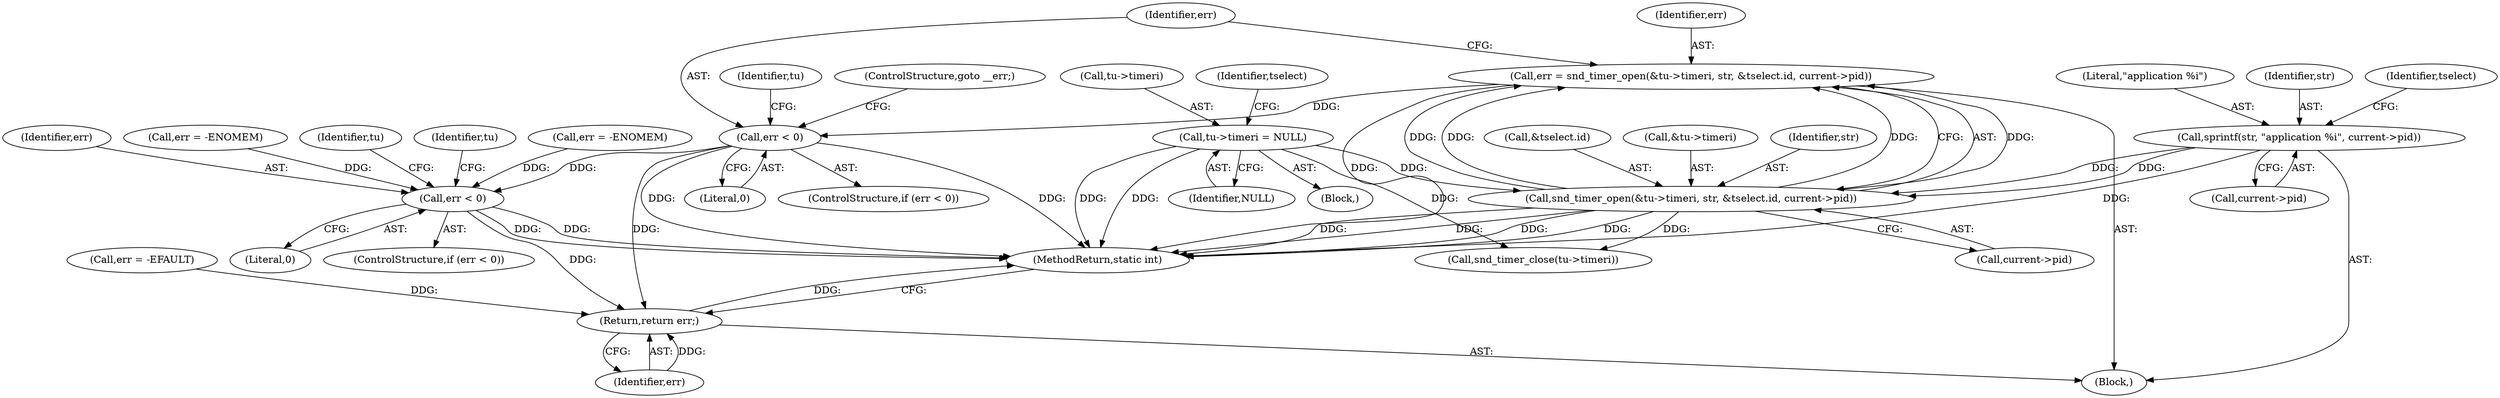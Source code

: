 digraph "0_linux_af368027a49a751d6ff4ee9e3f9961f35bb4fede_2@API" {
"1000164" [label="(Call,err = snd_timer_open(&tu->timeri, str, &tselect.id, current->pid))"];
"1000166" [label="(Call,snd_timer_open(&tu->timeri, str, &tselect.id, current->pid))"];
"1000125" [label="(Call,tu->timeri = NULL)"];
"1000143" [label="(Call,sprintf(str, \"application %i\", current->pid))"];
"1000180" [label="(Call,err < 0)"];
"1000254" [label="(Call,err < 0)"];
"1000305" [label="(Return,return err;)"];
"1000306" [label="(Identifier,err)"];
"1000253" [label="(ControlStructure,if (err < 0))"];
"1000255" [label="(Identifier,err)"];
"1000183" [label="(ControlStructure,goto __err;)"];
"1000129" [label="(Identifier,NULL)"];
"1000254" [label="(Call,err < 0)"];
"1000165" [label="(Identifier,err)"];
"1000307" [label="(MethodReturn,static int)"];
"1000172" [label="(Call,&tselect.id)"];
"1000258" [label="(Call,snd_timer_close(tu->timeri))"];
"1000120" [label="(Block,)"];
"1000125" [label="(Call,tu->timeri = NULL)"];
"1000167" [label="(Call,&tu->timeri)"];
"1000143" [label="(Call,sprintf(str, \"application %i\", current->pid))"];
"1000103" [label="(Block,)"];
"1000180" [label="(Call,err < 0)"];
"1000171" [label="(Identifier,str)"];
"1000256" [label="(Literal,0)"];
"1000249" [label="(Call,err = -ENOMEM)"];
"1000144" [label="(Identifier,str)"];
"1000126" [label="(Call,tu->timeri)"];
"1000260" [label="(Identifier,tu)"];
"1000186" [label="(Identifier,tu)"];
"1000176" [label="(Call,current->pid)"];
"1000181" [label="(Identifier,err)"];
"1000166" [label="(Call,snd_timer_open(&tu->timeri, str, &tselect.id, current->pid))"];
"1000133" [label="(Identifier,tselect)"];
"1000272" [label="(Identifier,tu)"];
"1000225" [label="(Call,err = -ENOMEM)"];
"1000138" [label="(Call,err = -EFAULT)"];
"1000164" [label="(Call,err = snd_timer_open(&tu->timeri, str, &tselect.id, current->pid))"];
"1000182" [label="(Literal,0)"];
"1000179" [label="(ControlStructure,if (err < 0))"];
"1000146" [label="(Call,current->pid)"];
"1000153" [label="(Identifier,tselect)"];
"1000305" [label="(Return,return err;)"];
"1000145" [label="(Literal,\"application %i\")"];
"1000164" -> "1000103"  [label="AST: "];
"1000164" -> "1000166"  [label="CFG: "];
"1000165" -> "1000164"  [label="AST: "];
"1000166" -> "1000164"  [label="AST: "];
"1000181" -> "1000164"  [label="CFG: "];
"1000164" -> "1000307"  [label="DDG: "];
"1000166" -> "1000164"  [label="DDG: "];
"1000166" -> "1000164"  [label="DDG: "];
"1000166" -> "1000164"  [label="DDG: "];
"1000166" -> "1000164"  [label="DDG: "];
"1000164" -> "1000180"  [label="DDG: "];
"1000166" -> "1000176"  [label="CFG: "];
"1000167" -> "1000166"  [label="AST: "];
"1000171" -> "1000166"  [label="AST: "];
"1000172" -> "1000166"  [label="AST: "];
"1000176" -> "1000166"  [label="AST: "];
"1000166" -> "1000307"  [label="DDG: "];
"1000166" -> "1000307"  [label="DDG: "];
"1000166" -> "1000307"  [label="DDG: "];
"1000166" -> "1000307"  [label="DDG: "];
"1000125" -> "1000166"  [label="DDG: "];
"1000143" -> "1000166"  [label="DDG: "];
"1000143" -> "1000166"  [label="DDG: "];
"1000166" -> "1000258"  [label="DDG: "];
"1000125" -> "1000120"  [label="AST: "];
"1000125" -> "1000129"  [label="CFG: "];
"1000126" -> "1000125"  [label="AST: "];
"1000129" -> "1000125"  [label="AST: "];
"1000133" -> "1000125"  [label="CFG: "];
"1000125" -> "1000307"  [label="DDG: "];
"1000125" -> "1000307"  [label="DDG: "];
"1000125" -> "1000258"  [label="DDG: "];
"1000143" -> "1000103"  [label="AST: "];
"1000143" -> "1000146"  [label="CFG: "];
"1000144" -> "1000143"  [label="AST: "];
"1000145" -> "1000143"  [label="AST: "];
"1000146" -> "1000143"  [label="AST: "];
"1000153" -> "1000143"  [label="CFG: "];
"1000143" -> "1000307"  [label="DDG: "];
"1000180" -> "1000179"  [label="AST: "];
"1000180" -> "1000182"  [label="CFG: "];
"1000181" -> "1000180"  [label="AST: "];
"1000182" -> "1000180"  [label="AST: "];
"1000183" -> "1000180"  [label="CFG: "];
"1000186" -> "1000180"  [label="CFG: "];
"1000180" -> "1000307"  [label="DDG: "];
"1000180" -> "1000307"  [label="DDG: "];
"1000180" -> "1000254"  [label="DDG: "];
"1000180" -> "1000305"  [label="DDG: "];
"1000254" -> "1000253"  [label="AST: "];
"1000254" -> "1000256"  [label="CFG: "];
"1000255" -> "1000254"  [label="AST: "];
"1000256" -> "1000254"  [label="AST: "];
"1000260" -> "1000254"  [label="CFG: "];
"1000272" -> "1000254"  [label="CFG: "];
"1000254" -> "1000307"  [label="DDG: "];
"1000254" -> "1000307"  [label="DDG: "];
"1000225" -> "1000254"  [label="DDG: "];
"1000249" -> "1000254"  [label="DDG: "];
"1000254" -> "1000305"  [label="DDG: "];
"1000305" -> "1000103"  [label="AST: "];
"1000305" -> "1000306"  [label="CFG: "];
"1000306" -> "1000305"  [label="AST: "];
"1000307" -> "1000305"  [label="CFG: "];
"1000305" -> "1000307"  [label="DDG: "];
"1000306" -> "1000305"  [label="DDG: "];
"1000138" -> "1000305"  [label="DDG: "];
}
